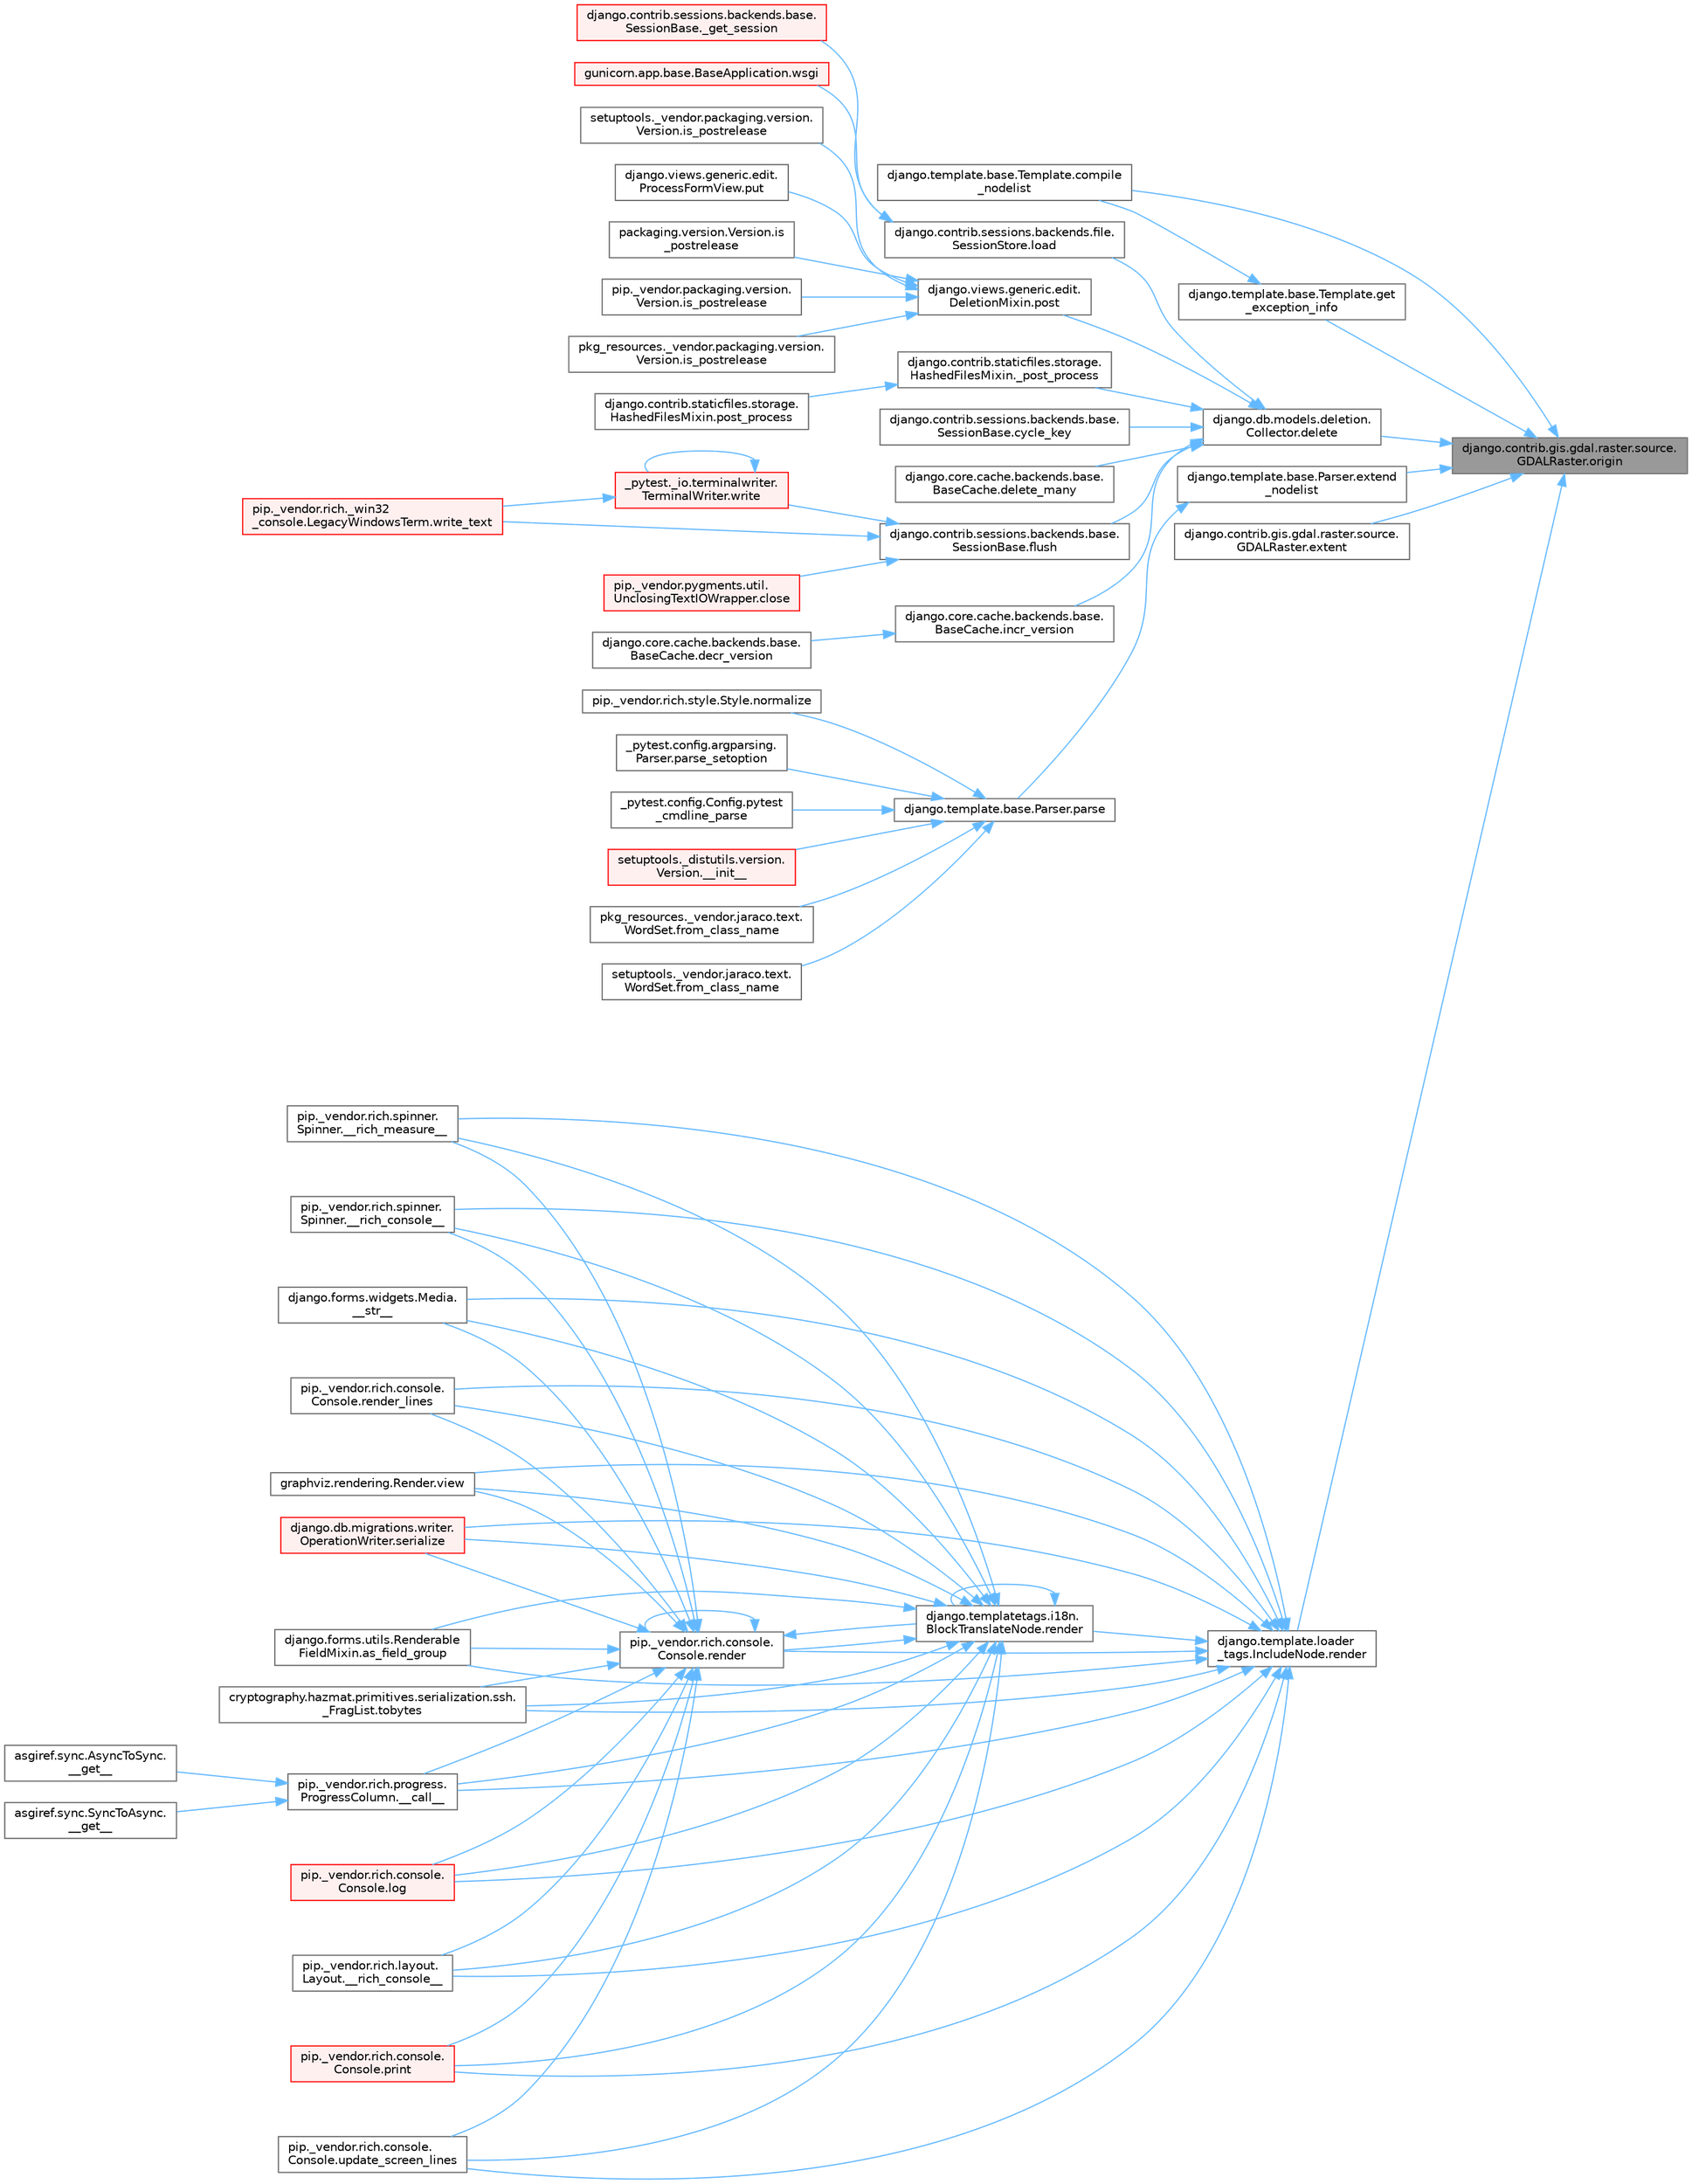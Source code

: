 digraph "django.contrib.gis.gdal.raster.source.GDALRaster.origin"
{
 // LATEX_PDF_SIZE
  bgcolor="transparent";
  edge [fontname=Helvetica,fontsize=10,labelfontname=Helvetica,labelfontsize=10];
  node [fontname=Helvetica,fontsize=10,shape=box,height=0.2,width=0.4];
  rankdir="RL";
  Node1 [id="Node000001",label="django.contrib.gis.gdal.raster.source.\lGDALRaster.origin",height=0.2,width=0.4,color="gray40", fillcolor="grey60", style="filled", fontcolor="black",tooltip=" "];
  Node1 -> Node2 [id="edge1_Node000001_Node000002",dir="back",color="steelblue1",style="solid",tooltip=" "];
  Node2 [id="Node000002",label="django.template.base.Template.compile\l_nodelist",height=0.2,width=0.4,color="grey40", fillcolor="white", style="filled",URL="$classdjango_1_1template_1_1base_1_1_template.html#a2b6b33cea5438ebc7a728e716d6973b8",tooltip=" "];
  Node1 -> Node3 [id="edge2_Node000001_Node000003",dir="back",color="steelblue1",style="solid",tooltip=" "];
  Node3 [id="Node000003",label="django.db.models.deletion.\lCollector.delete",height=0.2,width=0.4,color="grey40", fillcolor="white", style="filled",URL="$classdjango_1_1db_1_1models_1_1deletion_1_1_collector.html#aabaf91f3931f344113179c2f8f94686b",tooltip=" "];
  Node3 -> Node4 [id="edge3_Node000003_Node000004",dir="back",color="steelblue1",style="solid",tooltip=" "];
  Node4 [id="Node000004",label="django.contrib.staticfiles.storage.\lHashedFilesMixin._post_process",height=0.2,width=0.4,color="grey40", fillcolor="white", style="filled",URL="$classdjango_1_1contrib_1_1staticfiles_1_1storage_1_1_hashed_files_mixin.html#aa0c820223a4e686edd5d2c333d5a9336",tooltip=" "];
  Node4 -> Node5 [id="edge4_Node000004_Node000005",dir="back",color="steelblue1",style="solid",tooltip=" "];
  Node5 [id="Node000005",label="django.contrib.staticfiles.storage.\lHashedFilesMixin.post_process",height=0.2,width=0.4,color="grey40", fillcolor="white", style="filled",URL="$classdjango_1_1contrib_1_1staticfiles_1_1storage_1_1_hashed_files_mixin.html#a2814ba00e1311ca7b3dc381da1b31c8f",tooltip=" "];
  Node3 -> Node6 [id="edge5_Node000003_Node000006",dir="back",color="steelblue1",style="solid",tooltip=" "];
  Node6 [id="Node000006",label="django.contrib.sessions.backends.base.\lSessionBase.cycle_key",height=0.2,width=0.4,color="grey40", fillcolor="white", style="filled",URL="$classdjango_1_1contrib_1_1sessions_1_1backends_1_1base_1_1_session_base.html#a6955e9bebe4e5b7d463bccfcf9181016",tooltip=" "];
  Node3 -> Node7 [id="edge6_Node000003_Node000007",dir="back",color="steelblue1",style="solid",tooltip=" "];
  Node7 [id="Node000007",label="django.core.cache.backends.base.\lBaseCache.delete_many",height=0.2,width=0.4,color="grey40", fillcolor="white", style="filled",URL="$classdjango_1_1core_1_1cache_1_1backends_1_1base_1_1_base_cache.html#a560226c6c5f05daec8c96ade18aa752b",tooltip=" "];
  Node3 -> Node8 [id="edge7_Node000003_Node000008",dir="back",color="steelblue1",style="solid",tooltip=" "];
  Node8 [id="Node000008",label="django.contrib.sessions.backends.base.\lSessionBase.flush",height=0.2,width=0.4,color="grey40", fillcolor="white", style="filled",URL="$classdjango_1_1contrib_1_1sessions_1_1backends_1_1base_1_1_session_base.html#a915ab38003d5f0be1ce9f849583910bb",tooltip=" "];
  Node8 -> Node9 [id="edge8_Node000008_Node000009",dir="back",color="steelblue1",style="solid",tooltip=" "];
  Node9 [id="Node000009",label="pip._vendor.pygments.util.\lUnclosingTextIOWrapper.close",height=0.2,width=0.4,color="red", fillcolor="#FFF0F0", style="filled",URL="$classpip_1_1__vendor_1_1pygments_1_1util_1_1_unclosing_text_i_o_wrapper.html#a8b7334932e365946b03244a148e50846",tooltip=" "];
  Node8 -> Node169 [id="edge9_Node000008_Node000169",dir="back",color="steelblue1",style="solid",tooltip=" "];
  Node169 [id="Node000169",label="_pytest._io.terminalwriter.\lTerminalWriter.write",height=0.2,width=0.4,color="red", fillcolor="#FFF0F0", style="filled",URL="$class__pytest_1_1__io_1_1terminalwriter_1_1_terminal_writer.html#ab011b237aec5bafbe3761ee6eceaa5b1",tooltip=" "];
  Node169 -> Node169 [id="edge10_Node000169_Node000169",dir="back",color="steelblue1",style="solid",tooltip=" "];
  Node169 -> Node661 [id="edge11_Node000169_Node000661",dir="back",color="steelblue1",style="solid",tooltip=" "];
  Node661 [id="Node000661",label="pip._vendor.rich._win32\l_console.LegacyWindowsTerm.write_text",height=0.2,width=0.4,color="red", fillcolor="#FFF0F0", style="filled",URL="$classpip_1_1__vendor_1_1rich_1_1__win32__console_1_1_legacy_windows_term.html#a285165149598e15cac2caf4d03385612",tooltip=" "];
  Node8 -> Node661 [id="edge12_Node000008_Node000661",dir="back",color="steelblue1",style="solid",tooltip=" "];
  Node3 -> Node99 [id="edge13_Node000003_Node000099",dir="back",color="steelblue1",style="solid",tooltip=" "];
  Node99 [id="Node000099",label="django.core.cache.backends.base.\lBaseCache.incr_version",height=0.2,width=0.4,color="grey40", fillcolor="white", style="filled",URL="$classdjango_1_1core_1_1cache_1_1backends_1_1base_1_1_base_cache.html#a3ac7d74ffcfca67e2afee86ecf858b34",tooltip=" "];
  Node99 -> Node100 [id="edge14_Node000099_Node000100",dir="back",color="steelblue1",style="solid",tooltip=" "];
  Node100 [id="Node000100",label="django.core.cache.backends.base.\lBaseCache.decr_version",height=0.2,width=0.4,color="grey40", fillcolor="white", style="filled",URL="$classdjango_1_1core_1_1cache_1_1backends_1_1base_1_1_base_cache.html#a26e7d5f60e8c6180922a5ece9fca51ef",tooltip=" "];
  Node3 -> Node101 [id="edge15_Node000003_Node000101",dir="back",color="steelblue1",style="solid",tooltip=" "];
  Node101 [id="Node000101",label="django.contrib.sessions.backends.file.\lSessionStore.load",height=0.2,width=0.4,color="grey40", fillcolor="white", style="filled",URL="$classdjango_1_1contrib_1_1sessions_1_1backends_1_1file_1_1_session_store.html#a408fa63512306fbaa7bbb62742f0295f",tooltip=" "];
  Node101 -> Node102 [id="edge16_Node000101_Node000102",dir="back",color="steelblue1",style="solid",tooltip=" "];
  Node102 [id="Node000102",label="django.contrib.sessions.backends.base.\lSessionBase._get_session",height=0.2,width=0.4,color="red", fillcolor="#FFF0F0", style="filled",URL="$classdjango_1_1contrib_1_1sessions_1_1backends_1_1base_1_1_session_base.html#a3ca0af594cbb5d34f3d4f76c8f90bf4f",tooltip=" "];
  Node101 -> Node273 [id="edge17_Node000101_Node000273",dir="back",color="steelblue1",style="solid",tooltip=" "];
  Node273 [id="Node000273",label="gunicorn.app.base.BaseApplication.wsgi",height=0.2,width=0.4,color="red", fillcolor="#FFF0F0", style="filled",URL="$classgunicorn_1_1app_1_1base_1_1_base_application.html#a18ae24b2d0d44fb694b9f2b0cdffa670",tooltip=" "];
  Node3 -> Node538 [id="edge18_Node000003_Node000538",dir="back",color="steelblue1",style="solid",tooltip=" "];
  Node538 [id="Node000538",label="django.views.generic.edit.\lDeletionMixin.post",height=0.2,width=0.4,color="grey40", fillcolor="white", style="filled",URL="$classdjango_1_1views_1_1generic_1_1edit_1_1_deletion_mixin.html#a93358facc5cc6e84423e8471745b2a68",tooltip=" "];
  Node538 -> Node539 [id="edge19_Node000538_Node000539",dir="back",color="steelblue1",style="solid",tooltip=" "];
  Node539 [id="Node000539",label="packaging.version.Version.is\l_postrelease",height=0.2,width=0.4,color="grey40", fillcolor="white", style="filled",URL="$classpackaging_1_1version_1_1_version.html#adfb53ca0004e704963c79aafdd5ac254",tooltip=" "];
  Node538 -> Node540 [id="edge20_Node000538_Node000540",dir="back",color="steelblue1",style="solid",tooltip=" "];
  Node540 [id="Node000540",label="pip._vendor.packaging.version.\lVersion.is_postrelease",height=0.2,width=0.4,color="grey40", fillcolor="white", style="filled",URL="$classpip_1_1__vendor_1_1packaging_1_1version_1_1_version.html#a13ff52f4a2a330c24d84da8669cba0f3",tooltip=" "];
  Node538 -> Node541 [id="edge21_Node000538_Node000541",dir="back",color="steelblue1",style="solid",tooltip=" "];
  Node541 [id="Node000541",label="pkg_resources._vendor.packaging.version.\lVersion.is_postrelease",height=0.2,width=0.4,color="grey40", fillcolor="white", style="filled",URL="$classpkg__resources_1_1__vendor_1_1packaging_1_1version_1_1_version.html#a3e7f7c2c0c5a5401fd6b3dc67beb8d1d",tooltip=" "];
  Node538 -> Node542 [id="edge22_Node000538_Node000542",dir="back",color="steelblue1",style="solid",tooltip=" "];
  Node542 [id="Node000542",label="setuptools._vendor.packaging.version.\lVersion.is_postrelease",height=0.2,width=0.4,color="grey40", fillcolor="white", style="filled",URL="$classsetuptools_1_1__vendor_1_1packaging_1_1version_1_1_version.html#a5647516e2057e8ec08c323424ddaab70",tooltip=" "];
  Node538 -> Node543 [id="edge23_Node000538_Node000543",dir="back",color="steelblue1",style="solid",tooltip=" "];
  Node543 [id="Node000543",label="django.views.generic.edit.\lProcessFormView.put",height=0.2,width=0.4,color="grey40", fillcolor="white", style="filled",URL="$classdjango_1_1views_1_1generic_1_1edit_1_1_process_form_view.html#aca9b521620af475d8ce7abc52d04694d",tooltip=" "];
  Node1 -> Node1620 [id="edge24_Node000001_Node001620",dir="back",color="steelblue1",style="solid",tooltip=" "];
  Node1620 [id="Node001620",label="django.template.base.Parser.extend\l_nodelist",height=0.2,width=0.4,color="grey40", fillcolor="white", style="filled",URL="$classdjango_1_1template_1_1base_1_1_parser.html#a18cc3b61dee227ebe679d5a97e219f55",tooltip=" "];
  Node1620 -> Node1621 [id="edge25_Node001620_Node001621",dir="back",color="steelblue1",style="solid",tooltip=" "];
  Node1621 [id="Node001621",label="django.template.base.Parser.parse",height=0.2,width=0.4,color="grey40", fillcolor="white", style="filled",URL="$classdjango_1_1template_1_1base_1_1_parser.html#adf49a6d849c5bc731f4dcd79bbd13e52",tooltip=" "];
  Node1621 -> Node1622 [id="edge26_Node001621_Node001622",dir="back",color="steelblue1",style="solid",tooltip=" "];
  Node1622 [id="Node001622",label="setuptools._distutils.version.\lVersion.__init__",height=0.2,width=0.4,color="red", fillcolor="#FFF0F0", style="filled",URL="$classsetuptools_1_1__distutils_1_1version_1_1_version.html#a6eb3c2f0d326644884717848b784e398",tooltip=" "];
  Node1621 -> Node1623 [id="edge27_Node001621_Node001623",dir="back",color="steelblue1",style="solid",tooltip=" "];
  Node1623 [id="Node001623",label="pkg_resources._vendor.jaraco.text.\lWordSet.from_class_name",height=0.2,width=0.4,color="grey40", fillcolor="white", style="filled",URL="$classpkg__resources_1_1__vendor_1_1jaraco_1_1text_1_1_word_set.html#a34e366f395f8e0b61e6b66a93bc8e848",tooltip=" "];
  Node1621 -> Node1624 [id="edge28_Node001621_Node001624",dir="back",color="steelblue1",style="solid",tooltip=" "];
  Node1624 [id="Node001624",label="setuptools._vendor.jaraco.text.\lWordSet.from_class_name",height=0.2,width=0.4,color="grey40", fillcolor="white", style="filled",URL="$classsetuptools_1_1__vendor_1_1jaraco_1_1text_1_1_word_set.html#acc6d49fea7948867996de1a704579124",tooltip=" "];
  Node1621 -> Node1625 [id="edge29_Node001621_Node001625",dir="back",color="steelblue1",style="solid",tooltip=" "];
  Node1625 [id="Node001625",label="pip._vendor.rich.style.Style.normalize",height=0.2,width=0.4,color="grey40", fillcolor="white", style="filled",URL="$classpip_1_1__vendor_1_1rich_1_1style_1_1_style.html#a702aa841b25a26307558cb52dcb12f0d",tooltip=" "];
  Node1621 -> Node1626 [id="edge30_Node001621_Node001626",dir="back",color="steelblue1",style="solid",tooltip=" "];
  Node1626 [id="Node001626",label="_pytest.config.argparsing.\lParser.parse_setoption",height=0.2,width=0.4,color="grey40", fillcolor="white", style="filled",URL="$class__pytest_1_1config_1_1argparsing_1_1_parser.html#a406b16cc4dad29c64f46812c624e203c",tooltip=" "];
  Node1621 -> Node1627 [id="edge31_Node001621_Node001627",dir="back",color="steelblue1",style="solid",tooltip=" "];
  Node1627 [id="Node001627",label="_pytest.config.Config.pytest\l_cmdline_parse",height=0.2,width=0.4,color="grey40", fillcolor="white", style="filled",URL="$class__pytest_1_1config_1_1_config.html#a87d1af36d8238d7df5315b782f91fc1d",tooltip=" "];
  Node1 -> Node1383 [id="edge32_Node000001_Node001383",dir="back",color="steelblue1",style="solid",tooltip=" "];
  Node1383 [id="Node001383",label="django.contrib.gis.gdal.raster.source.\lGDALRaster.extent",height=0.2,width=0.4,color="grey40", fillcolor="white", style="filled",URL="$classdjango_1_1contrib_1_1gis_1_1gdal_1_1raster_1_1source_1_1_g_d_a_l_raster.html#a6c6ebff33a0400d9a9cee3234c9225d9",tooltip=" "];
  Node1 -> Node3180 [id="edge33_Node000001_Node003180",dir="back",color="steelblue1",style="solid",tooltip=" "];
  Node3180 [id="Node003180",label="django.template.base.Template.get\l_exception_info",height=0.2,width=0.4,color="grey40", fillcolor="white", style="filled",URL="$classdjango_1_1template_1_1base_1_1_template.html#a465fbe8a301a32e971239d65932d0ad7",tooltip=" "];
  Node3180 -> Node2 [id="edge34_Node003180_Node000002",dir="back",color="steelblue1",style="solid",tooltip=" "];
  Node1 -> Node3181 [id="edge35_Node000001_Node003181",dir="back",color="steelblue1",style="solid",tooltip=" "];
  Node3181 [id="Node003181",label="django.template.loader\l_tags.IncludeNode.render",height=0.2,width=0.4,color="grey40", fillcolor="white", style="filled",URL="$classdjango_1_1template_1_1loader__tags_1_1_include_node.html#a96f408a35ab5cfb699738265676f1f94",tooltip=" "];
  Node3181 -> Node405 [id="edge36_Node003181_Node000405",dir="back",color="steelblue1",style="solid",tooltip=" "];
  Node405 [id="Node000405",label="pip._vendor.rich.progress.\lProgressColumn.__call__",height=0.2,width=0.4,color="grey40", fillcolor="white", style="filled",URL="$classpip_1_1__vendor_1_1rich_1_1progress_1_1_progress_column.html#ae0c399be74222f949edb0fa5324cf6ea",tooltip=" "];
  Node405 -> Node118 [id="edge37_Node000405_Node000118",dir="back",color="steelblue1",style="solid",tooltip=" "];
  Node118 [id="Node000118",label="asgiref.sync.AsyncToSync.\l__get__",height=0.2,width=0.4,color="grey40", fillcolor="white", style="filled",URL="$classasgiref_1_1sync_1_1_async_to_sync.html#a23e9ef7a73da98dad9e3f4e65846969b",tooltip=" "];
  Node405 -> Node119 [id="edge38_Node000405_Node000119",dir="back",color="steelblue1",style="solid",tooltip=" "];
  Node119 [id="Node000119",label="asgiref.sync.SyncToAsync.\l__get__",height=0.2,width=0.4,color="grey40", fillcolor="white", style="filled",URL="$classasgiref_1_1sync_1_1_sync_to_async.html#aebdfbe3f01079a529fd2f39810597381",tooltip=" "];
  Node3181 -> Node406 [id="edge39_Node003181_Node000406",dir="back",color="steelblue1",style="solid",tooltip=" "];
  Node406 [id="Node000406",label="pip._vendor.rich.layout.\lLayout.__rich_console__",height=0.2,width=0.4,color="grey40", fillcolor="white", style="filled",URL="$classpip_1_1__vendor_1_1rich_1_1layout_1_1_layout.html#ac39cb3d17d2b0324ee1b0dada41a3ebd",tooltip=" "];
  Node3181 -> Node407 [id="edge40_Node003181_Node000407",dir="back",color="steelblue1",style="solid",tooltip=" "];
  Node407 [id="Node000407",label="pip._vendor.rich.spinner.\lSpinner.__rich_console__",height=0.2,width=0.4,color="grey40", fillcolor="white", style="filled",URL="$classpip_1_1__vendor_1_1rich_1_1spinner_1_1_spinner.html#a6883d8dced19ac48d4dfc74f776357fd",tooltip=" "];
  Node3181 -> Node408 [id="edge41_Node003181_Node000408",dir="back",color="steelblue1",style="solid",tooltip=" "];
  Node408 [id="Node000408",label="pip._vendor.rich.spinner.\lSpinner.__rich_measure__",height=0.2,width=0.4,color="grey40", fillcolor="white", style="filled",URL="$classpip_1_1__vendor_1_1rich_1_1spinner_1_1_spinner.html#a89745682c823c44a31bae8e8d07869f5",tooltip=" "];
  Node3181 -> Node409 [id="edge42_Node003181_Node000409",dir="back",color="steelblue1",style="solid",tooltip=" "];
  Node409 [id="Node000409",label="django.forms.widgets.Media.\l__str__",height=0.2,width=0.4,color="grey40", fillcolor="white", style="filled",URL="$classdjango_1_1forms_1_1widgets_1_1_media.html#ae1651710548a7d9f14f036d035012d21",tooltip=" "];
  Node3181 -> Node410 [id="edge43_Node003181_Node000410",dir="back",color="steelblue1",style="solid",tooltip=" "];
  Node410 [id="Node000410",label="django.forms.utils.Renderable\lFieldMixin.as_field_group",height=0.2,width=0.4,color="grey40", fillcolor="white", style="filled",URL="$classdjango_1_1forms_1_1utils_1_1_renderable_field_mixin.html#a1e9a1b4f790ea694431554267fd5d74c",tooltip=" "];
  Node3181 -> Node411 [id="edge44_Node003181_Node000411",dir="back",color="steelblue1",style="solid",tooltip=" "];
  Node411 [id="Node000411",label="pip._vendor.rich.console.\lConsole.log",height=0.2,width=0.4,color="red", fillcolor="#FFF0F0", style="filled",URL="$classpip_1_1__vendor_1_1rich_1_1console_1_1_console.html#af9c77e39f9413fc2b134c60cfa23b0f1",tooltip=" "];
  Node3181 -> Node563 [id="edge45_Node003181_Node000563",dir="back",color="steelblue1",style="solid",tooltip=" "];
  Node563 [id="Node000563",label="pip._vendor.rich.console.\lConsole.print",height=0.2,width=0.4,color="red", fillcolor="#FFF0F0", style="filled",URL="$classpip_1_1__vendor_1_1rich_1_1console_1_1_console.html#af954370cdbb49236b597f2c11064549d",tooltip=" "];
  Node3181 -> Node836 [id="edge46_Node003181_Node000836",dir="back",color="steelblue1",style="solid",tooltip=" "];
  Node836 [id="Node000836",label="django.templatetags.i18n.\lBlockTranslateNode.render",height=0.2,width=0.4,color="grey40", fillcolor="white", style="filled",URL="$classdjango_1_1templatetags_1_1i18n_1_1_block_translate_node.html#aaf05bebfd02c1c4b676387ada0357832",tooltip=" "];
  Node836 -> Node405 [id="edge47_Node000836_Node000405",dir="back",color="steelblue1",style="solid",tooltip=" "];
  Node836 -> Node406 [id="edge48_Node000836_Node000406",dir="back",color="steelblue1",style="solid",tooltip=" "];
  Node836 -> Node407 [id="edge49_Node000836_Node000407",dir="back",color="steelblue1",style="solid",tooltip=" "];
  Node836 -> Node408 [id="edge50_Node000836_Node000408",dir="back",color="steelblue1",style="solid",tooltip=" "];
  Node836 -> Node409 [id="edge51_Node000836_Node000409",dir="back",color="steelblue1",style="solid",tooltip=" "];
  Node836 -> Node410 [id="edge52_Node000836_Node000410",dir="back",color="steelblue1",style="solid",tooltip=" "];
  Node836 -> Node411 [id="edge53_Node000836_Node000411",dir="back",color="steelblue1",style="solid",tooltip=" "];
  Node836 -> Node563 [id="edge54_Node000836_Node000563",dir="back",color="steelblue1",style="solid",tooltip=" "];
  Node836 -> Node836 [id="edge55_Node000836_Node000836",dir="back",color="steelblue1",style="solid",tooltip=" "];
  Node836 -> Node837 [id="edge56_Node000836_Node000837",dir="back",color="steelblue1",style="solid",tooltip=" "];
  Node837 [id="Node000837",label="pip._vendor.rich.console.\lConsole.render",height=0.2,width=0.4,color="grey40", fillcolor="white", style="filled",URL="$classpip_1_1__vendor_1_1rich_1_1console_1_1_console.html#a9551b8254c573105adde80622393a938",tooltip=" "];
  Node837 -> Node405 [id="edge57_Node000837_Node000405",dir="back",color="steelblue1",style="solid",tooltip=" "];
  Node837 -> Node406 [id="edge58_Node000837_Node000406",dir="back",color="steelblue1",style="solid",tooltip=" "];
  Node837 -> Node407 [id="edge59_Node000837_Node000407",dir="back",color="steelblue1",style="solid",tooltip=" "];
  Node837 -> Node408 [id="edge60_Node000837_Node000408",dir="back",color="steelblue1",style="solid",tooltip=" "];
  Node837 -> Node409 [id="edge61_Node000837_Node000409",dir="back",color="steelblue1",style="solid",tooltip=" "];
  Node837 -> Node410 [id="edge62_Node000837_Node000410",dir="back",color="steelblue1",style="solid",tooltip=" "];
  Node837 -> Node411 [id="edge63_Node000837_Node000411",dir="back",color="steelblue1",style="solid",tooltip=" "];
  Node837 -> Node563 [id="edge64_Node000837_Node000563",dir="back",color="steelblue1",style="solid",tooltip=" "];
  Node837 -> Node836 [id="edge65_Node000837_Node000836",dir="back",color="steelblue1",style="solid",tooltip=" "];
  Node837 -> Node837 [id="edge66_Node000837_Node000837",dir="back",color="steelblue1",style="solid",tooltip=" "];
  Node837 -> Node838 [id="edge67_Node000837_Node000838",dir="back",color="steelblue1",style="solid",tooltip=" "];
  Node838 [id="Node000838",label="pip._vendor.rich.console.\lConsole.render_lines",height=0.2,width=0.4,color="grey40", fillcolor="white", style="filled",URL="$classpip_1_1__vendor_1_1rich_1_1console_1_1_console.html#a5818808a49db20c5bee6986425f96f14",tooltip=" "];
  Node837 -> Node839 [id="edge68_Node000837_Node000839",dir="back",color="steelblue1",style="solid",tooltip=" "];
  Node839 [id="Node000839",label="django.db.migrations.writer.\lOperationWriter.serialize",height=0.2,width=0.4,color="red", fillcolor="#FFF0F0", style="filled",URL="$classdjango_1_1db_1_1migrations_1_1writer_1_1_operation_writer.html#a866e8d13e1c54a35d74e9a6b0383b2f8",tooltip=" "];
  Node837 -> Node1195 [id="edge69_Node000837_Node001195",dir="back",color="steelblue1",style="solid",tooltip=" "];
  Node1195 [id="Node001195",label="cryptography.hazmat.primitives.serialization.ssh.\l_FragList.tobytes",height=0.2,width=0.4,color="grey40", fillcolor="white", style="filled",URL="$classcryptography_1_1hazmat_1_1primitives_1_1serialization_1_1ssh_1_1___frag_list.html#a195dd4e7c741624829a13af53fa3de38",tooltip=" "];
  Node837 -> Node1196 [id="edge70_Node000837_Node001196",dir="back",color="steelblue1",style="solid",tooltip=" "];
  Node1196 [id="Node001196",label="pip._vendor.rich.console.\lConsole.update_screen_lines",height=0.2,width=0.4,color="grey40", fillcolor="white", style="filled",URL="$classpip_1_1__vendor_1_1rich_1_1console_1_1_console.html#a21cfe5af86ec7533f23d45fe2969817e",tooltip=" "];
  Node837 -> Node1197 [id="edge71_Node000837_Node001197",dir="back",color="steelblue1",style="solid",tooltip=" "];
  Node1197 [id="Node001197",label="graphviz.rendering.Render.view",height=0.2,width=0.4,color="grey40", fillcolor="white", style="filled",URL="$classgraphviz_1_1rendering_1_1_render.html#a53169c422996b9a7e92b5580c13914e2",tooltip=" "];
  Node836 -> Node838 [id="edge72_Node000836_Node000838",dir="back",color="steelblue1",style="solid",tooltip=" "];
  Node836 -> Node839 [id="edge73_Node000836_Node000839",dir="back",color="steelblue1",style="solid",tooltip=" "];
  Node836 -> Node1195 [id="edge74_Node000836_Node001195",dir="back",color="steelblue1",style="solid",tooltip=" "];
  Node836 -> Node1196 [id="edge75_Node000836_Node001196",dir="back",color="steelblue1",style="solid",tooltip=" "];
  Node836 -> Node1197 [id="edge76_Node000836_Node001197",dir="back",color="steelblue1",style="solid",tooltip=" "];
  Node3181 -> Node837 [id="edge77_Node003181_Node000837",dir="back",color="steelblue1",style="solid",tooltip=" "];
  Node3181 -> Node838 [id="edge78_Node003181_Node000838",dir="back",color="steelblue1",style="solid",tooltip=" "];
  Node3181 -> Node839 [id="edge79_Node003181_Node000839",dir="back",color="steelblue1",style="solid",tooltip=" "];
  Node3181 -> Node1195 [id="edge80_Node003181_Node001195",dir="back",color="steelblue1",style="solid",tooltip=" "];
  Node3181 -> Node1196 [id="edge81_Node003181_Node001196",dir="back",color="steelblue1",style="solid",tooltip=" "];
  Node3181 -> Node1197 [id="edge82_Node003181_Node001197",dir="back",color="steelblue1",style="solid",tooltip=" "];
}
